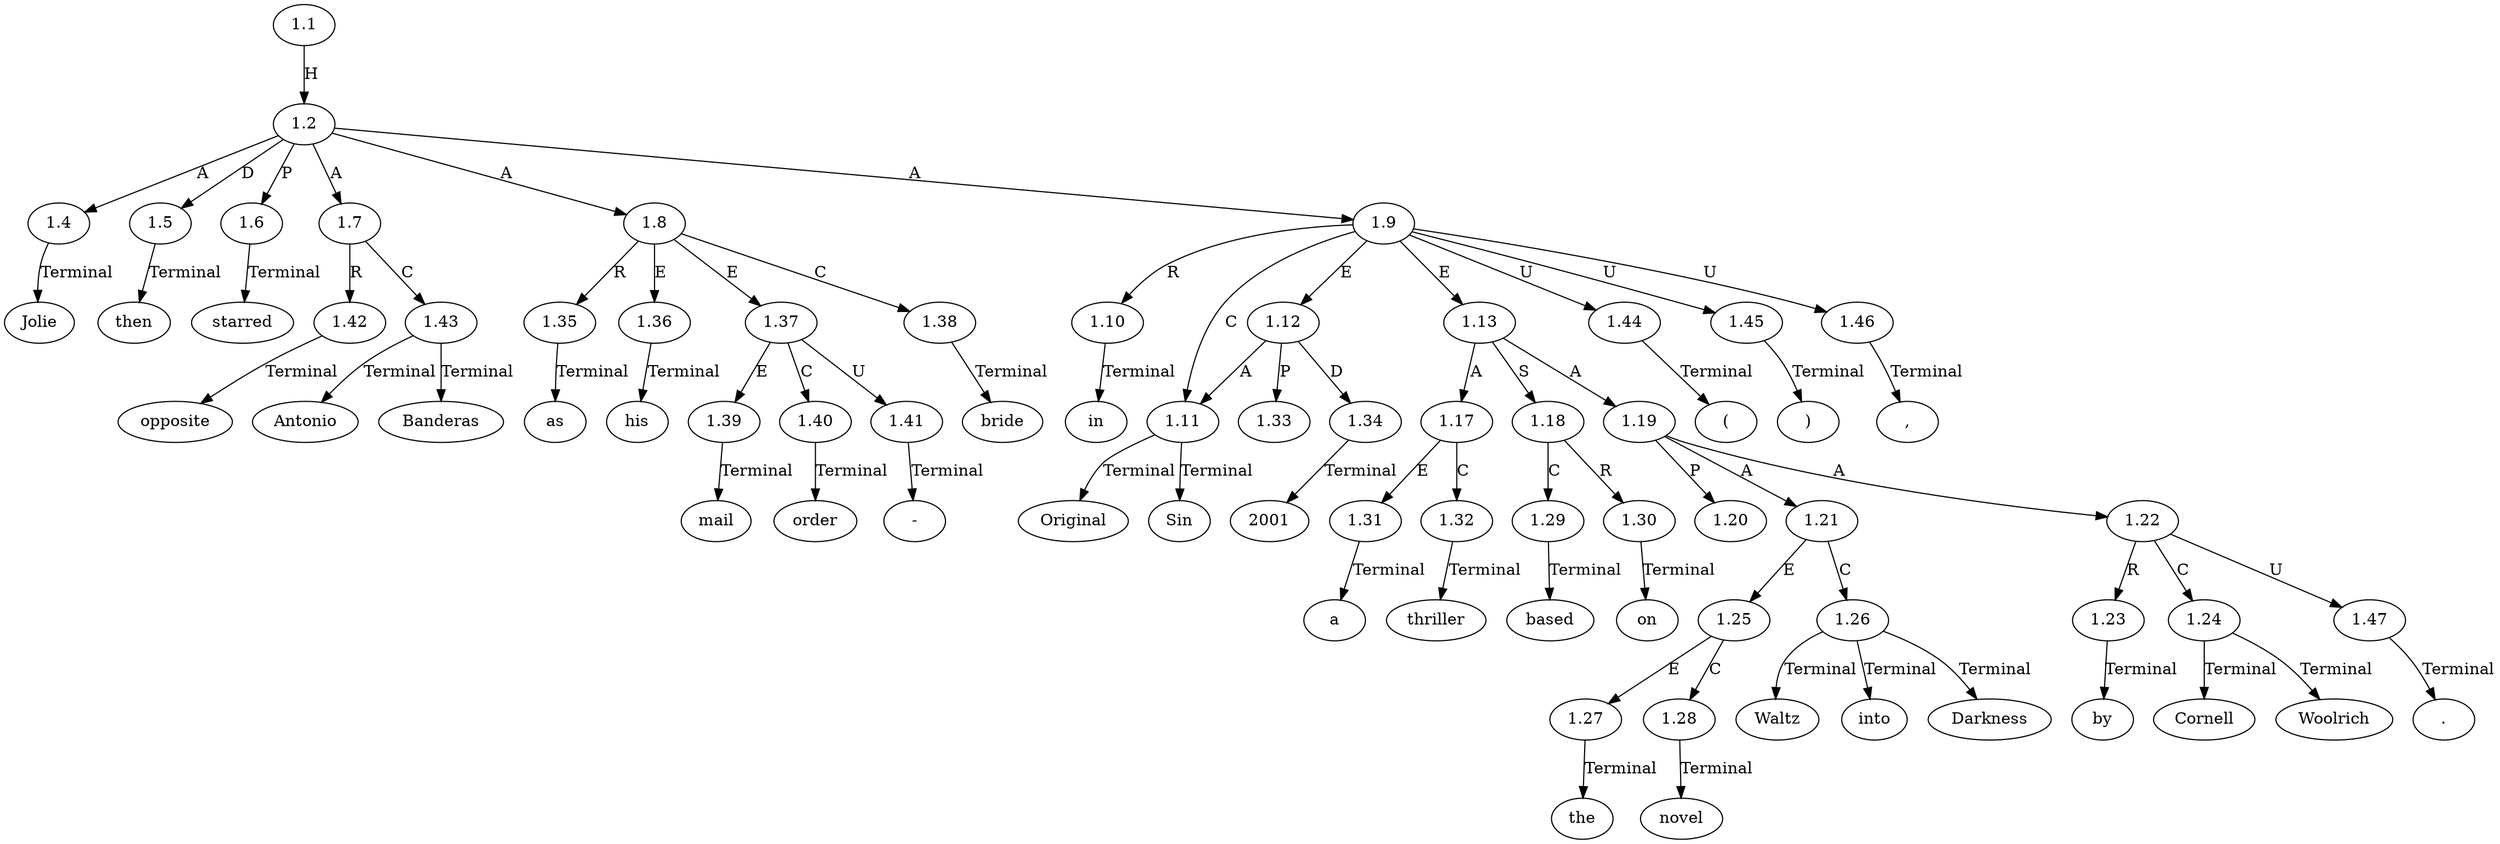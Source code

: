 // Graph
digraph {
	0.1 [label=Jolie ordering=out]
	0.10 [label="-" ordering=out]
	0.11 [label=order ordering=out]
	0.12 [label=bride ordering=out]
	0.13 [label=in ordering=out]
	0.14 [label=Original ordering=out]
	0.15 [label=Sin ordering=out]
	0.16 [label="(" ordering=out]
	0.17 [label=2001 ordering=out]
	0.18 [label=")" ordering=out]
	0.19 [label="," ordering=out]
	0.2 [label=then ordering=out]
	0.20 [label=a ordering=out]
	0.21 [label=thriller ordering=out]
	0.22 [label=based ordering=out]
	0.23 [label=on ordering=out]
	0.24 [label=the ordering=out]
	0.25 [label=novel ordering=out]
	0.26 [label=Waltz ordering=out]
	0.27 [label=into ordering=out]
	0.28 [label=Darkness ordering=out]
	0.29 [label=by ordering=out]
	0.3 [label=starred ordering=out]
	0.30 [label=Cornell ordering=out]
	0.31 [label=Woolrich ordering=out]
	0.32 [label="." ordering=out]
	0.4 [label=opposite ordering=out]
	0.5 [label=Antonio ordering=out]
	0.6 [label=Banderas ordering=out]
	0.7 [label=as ordering=out]
	0.8 [label=his ordering=out]
	0.9 [label=mail ordering=out]
	1.1 [label=1.1 ordering=out]
	1.2 [label=1.2 ordering=out]
	1.4 [label=1.4 ordering=out]
	1.5 [label=1.5 ordering=out]
	1.6 [label=1.6 ordering=out]
	1.7 [label=1.7 ordering=out]
	1.8 [label=1.8 ordering=out]
	1.9 [label=1.9 ordering=out]
	1.10 [label=1.10 ordering=out]
	1.11 [label=1.11 ordering=out]
	1.12 [label=1.12 ordering=out]
	1.13 [label=1.13 ordering=out]
	1.17 [label=1.17 ordering=out]
	1.18 [label=1.18 ordering=out]
	1.19 [label=1.19 ordering=out]
	1.20 [label=1.20 ordering=out]
	1.21 [label=1.21 ordering=out]
	1.22 [label=1.22 ordering=out]
	1.23 [label=1.23 ordering=out]
	1.24 [label=1.24 ordering=out]
	1.25 [label=1.25 ordering=out]
	1.26 [label=1.26 ordering=out]
	1.27 [label=1.27 ordering=out]
	1.28 [label=1.28 ordering=out]
	1.29 [label=1.29 ordering=out]
	1.30 [label=1.30 ordering=out]
	1.31 [label=1.31 ordering=out]
	1.32 [label=1.32 ordering=out]
	1.33 [label=1.33 ordering=out]
	1.34 [label=1.34 ordering=out]
	1.35 [label=1.35 ordering=out]
	1.36 [label=1.36 ordering=out]
	1.37 [label=1.37 ordering=out]
	1.38 [label=1.38 ordering=out]
	1.39 [label=1.39 ordering=out]
	1.40 [label=1.40 ordering=out]
	1.41 [label=1.41 ordering=out]
	1.42 [label=1.42 ordering=out]
	1.43 [label=1.43 ordering=out]
	1.44 [label=1.44 ordering=out]
	1.45 [label=1.45 ordering=out]
	1.46 [label=1.46 ordering=out]
	1.47 [label=1.47 ordering=out]
	1.1 -> 1.2 [label=H ordering=out]
	1.2 -> 1.4 [label=A ordering=out]
	1.2 -> 1.5 [label=D ordering=out]
	1.2 -> 1.6 [label=P ordering=out]
	1.2 -> 1.7 [label=A ordering=out]
	1.2 -> 1.8 [label=A ordering=out]
	1.2 -> 1.9 [label=A ordering=out]
	1.4 -> 0.1 [label=Terminal ordering=out]
	1.5 -> 0.2 [label=Terminal ordering=out]
	1.6 -> 0.3 [label=Terminal ordering=out]
	1.7 -> 1.42 [label=R ordering=out]
	1.7 -> 1.43 [label=C ordering=out]
	1.8 -> 1.35 [label=R ordering=out]
	1.8 -> 1.36 [label=E ordering=out]
	1.8 -> 1.37 [label=E ordering=out]
	1.8 -> 1.38 [label=C ordering=out]
	1.9 -> 1.10 [label=R ordering=out]
	1.9 -> 1.11 [label=C ordering=out]
	1.9 -> 1.12 [label=E ordering=out]
	1.9 -> 1.13 [label=E ordering=out]
	1.9 -> 1.44 [label=U ordering=out]
	1.9 -> 1.45 [label=U ordering=out]
	1.9 -> 1.46 [label=U ordering=out]
	1.10 -> 0.13 [label=Terminal ordering=out]
	1.11 -> 0.14 [label=Terminal ordering=out]
	1.11 -> 0.15 [label=Terminal ordering=out]
	1.12 -> 1.11 [label=A ordering=out]
	1.12 -> 1.33 [label=P ordering=out]
	1.12 -> 1.34 [label=D ordering=out]
	1.13 -> 1.17 [label=A ordering=out]
	1.13 -> 1.18 [label=S ordering=out]
	1.13 -> 1.19 [label=A ordering=out]
	1.17 -> 1.31 [label=E ordering=out]
	1.17 -> 1.32 [label=C ordering=out]
	1.18 -> 1.29 [label=C ordering=out]
	1.18 -> 1.30 [label=R ordering=out]
	1.19 -> 1.20 [label=P ordering=out]
	1.19 -> 1.21 [label=A ordering=out]
	1.19 -> 1.22 [label=A ordering=out]
	1.21 -> 1.25 [label=E ordering=out]
	1.21 -> 1.26 [label=C ordering=out]
	1.22 -> 1.23 [label=R ordering=out]
	1.22 -> 1.24 [label=C ordering=out]
	1.22 -> 1.47 [label=U ordering=out]
	1.23 -> 0.29 [label=Terminal ordering=out]
	1.24 -> 0.30 [label=Terminal ordering=out]
	1.24 -> 0.31 [label=Terminal ordering=out]
	1.25 -> 1.27 [label=E ordering=out]
	1.25 -> 1.28 [label=C ordering=out]
	1.26 -> 0.26 [label=Terminal ordering=out]
	1.26 -> 0.27 [label=Terminal ordering=out]
	1.26 -> 0.28 [label=Terminal ordering=out]
	1.27 -> 0.24 [label=Terminal ordering=out]
	1.28 -> 0.25 [label=Terminal ordering=out]
	1.29 -> 0.22 [label=Terminal ordering=out]
	1.30 -> 0.23 [label=Terminal ordering=out]
	1.31 -> 0.20 [label=Terminal ordering=out]
	1.32 -> 0.21 [label=Terminal ordering=out]
	1.34 -> 0.17 [label=Terminal ordering=out]
	1.35 -> 0.7 [label=Terminal ordering=out]
	1.36 -> 0.8 [label=Terminal ordering=out]
	1.37 -> 1.39 [label=E ordering=out]
	1.37 -> 1.40 [label=C ordering=out]
	1.37 -> 1.41 [label=U ordering=out]
	1.38 -> 0.12 [label=Terminal ordering=out]
	1.39 -> 0.9 [label=Terminal ordering=out]
	1.40 -> 0.11 [label=Terminal ordering=out]
	1.41 -> 0.10 [label=Terminal ordering=out]
	1.42 -> 0.4 [label=Terminal ordering=out]
	1.43 -> 0.5 [label=Terminal ordering=out]
	1.43 -> 0.6 [label=Terminal ordering=out]
	1.44 -> 0.16 [label=Terminal ordering=out]
	1.45 -> 0.18 [label=Terminal ordering=out]
	1.46 -> 0.19 [label=Terminal ordering=out]
	1.47 -> 0.32 [label=Terminal ordering=out]
}
